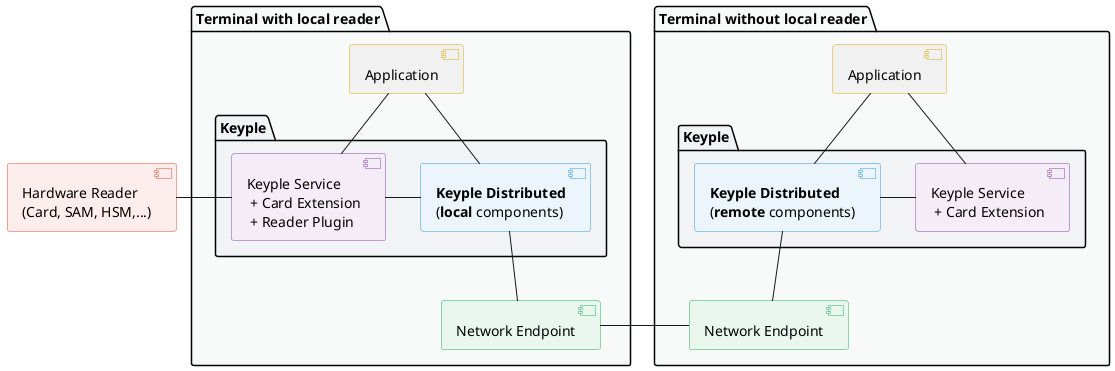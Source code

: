 @startuml

' == THEME ==

'Couleurs issues de : https://htmlcolorcodes.com/fr/tableau-de-couleur/tableau-de-couleur-design-plat/
!define C_GREY1 F8F9F9
!define C_GREY2 F2F3F4
!define C_GREY3 E5E7E9
!define C_GREY4 D7DBDD
!define COLOR_YELLOW D4AC0D
!define COLOR_RED E74C3C
!define COLOR_PURPLE 8E44AD
!define COLOR_BLUE 3498DB
!define COLOR_GREEN 27AE60
!define COLOR_ORANGE E67E22
!define COLOR_GREY 2C3E50
skinparam Shadowing false
skinparam component {
    BorderColor #D4AC0D
    ' Red
    BackgroundColor<<red>> #FDEDEC
    BorderColor<<red>> #E74C3C
    ' Purple
    BackgroundColor<<purple>> #F4ECF7
    BorderColor<<purple>> #8E44AD
    ' blue
    BackgroundColor<<blue>> #EBF5FB
    BorderColor<<blue>> #3498DB
    ' Green
    BackgroundColor<<green>> #E9F7EF
    BorderColor<<green>> #27AE60
    ' Orange
    BackgroundColor<<orange>> #FDF2E9
    BorderColor<<orange>> #E67E22
    ' Grey
    BackgroundColor<<grey>> #EAECEE
    BorderColor<<grey>> #2C3E50
}
skinparam interface {
    BorderColor #D4AC0D
    ' Red
    BackgroundColor<<red>> #FDEDEC
    BorderColor<<red>> #E74C3C
    ' Purple
    BackgroundColor<<purple>> #F4ECF7
    BorderColor<<purple>> #8E44AD
    ' blue
    BackgroundColor<<blue>> #EBF5FB
    BorderColor<<blue>> #3498DB
    ' Green
    BackgroundColor<<green>> #E9F7EF
    BorderColor<<green>> #27AE60
    ' Orange
    BackgroundColor<<orange>> #FDF2E9
    BorderColor<<orange>> #E67E22
    ' Grey
    BackgroundColor<<grey>> #EAECEE
    BorderColor<<grey>> #2C3E50
}
hide <<red>> stereotype
hide <<purple>> stereotype
hide <<blue>> stereotype
hide <<green>> stereotype
hide <<orange>> stereotype
hide <<grey>> stereotype

' == CONTENT ==

[Hardware Reader\n(Card, SAM, HSM,...)] as reader <<red>>

package "Terminal with local reader" #C_GREY1 {
    [Application] as appA
    package "Keyple" as localKeyple #C_GREY2 {
        [Keyple Service\n + Card Extension\n + Reader Plugin] as localKeypleLibs <<purple>>
        [**Keyple Distributed**\n(**local** components)] as localLib <<blue>>
    }
    [Network Endpoint] as endpointA <<green>>
}

package "Terminal without local reader" #C_GREY1 {
    [Application] as appB
    package "Keyple" as remoteKeyple #C_GREY2 {
        [Keyple Service\n + Card Extension] as remoteKeypleLibs <<purple>>
        [**Keyple Distributed**\n(**remote** components)] as remoteLib <<blue>>
    }
    [Network Endpoint] as endpointB <<green>>
}

reader - localKeypleLibs

appA -- localKeypleLibs
appA -- localLib
localKeypleLibs - localLib
localLib -- endpointA

endpointA - endpointB

appB -- remoteKeypleLibs
appB -- remoteLib
remoteKeypleLibs -left- remoteLib
remoteLib -- endpointB

@enduml